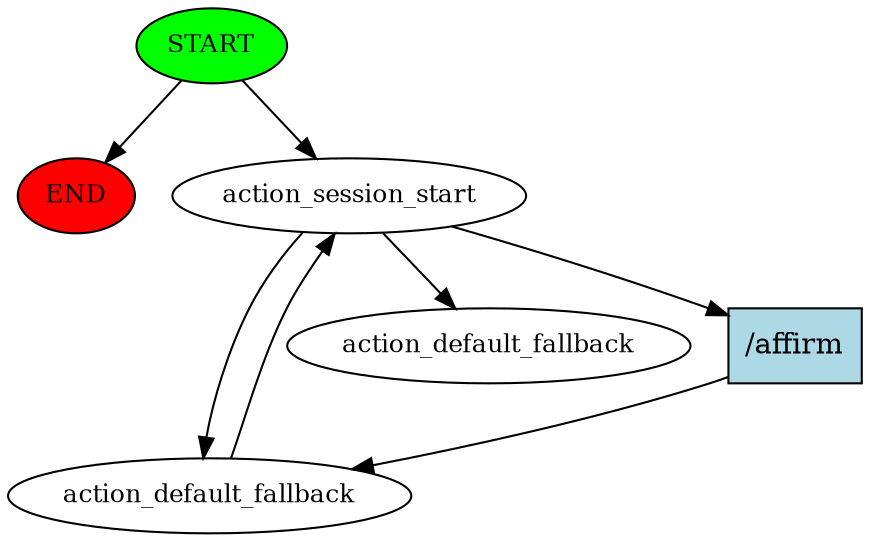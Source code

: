 digraph  {
0 [class="start active", fillcolor=green, fontsize=12, label=START, style=filled];
"-1" [class=end, fillcolor=red, fontsize=12, label=END, style=filled];
1 [class=active, fontsize=12, label=action_session_start];
2 [class=active, fontsize=12, label=action_default_fallback];
10 [class="dashed active", fontsize=12, label=action_default_fallback];
11 [class="intent active", fillcolor=lightblue, label="/affirm", shape=rect, style=filled];
0 -> "-1"  [class="", key=NONE, label=""];
0 -> 1  [class=active, key=NONE, label=""];
1 -> 2  [class=active, key=NONE, label=""];
1 -> 10  [class=active, key=NONE, label=""];
1 -> 11  [class=active, key=0];
2 -> 1  [class=active, key=NONE, label=""];
11 -> 2  [class=active, key=0];
}
